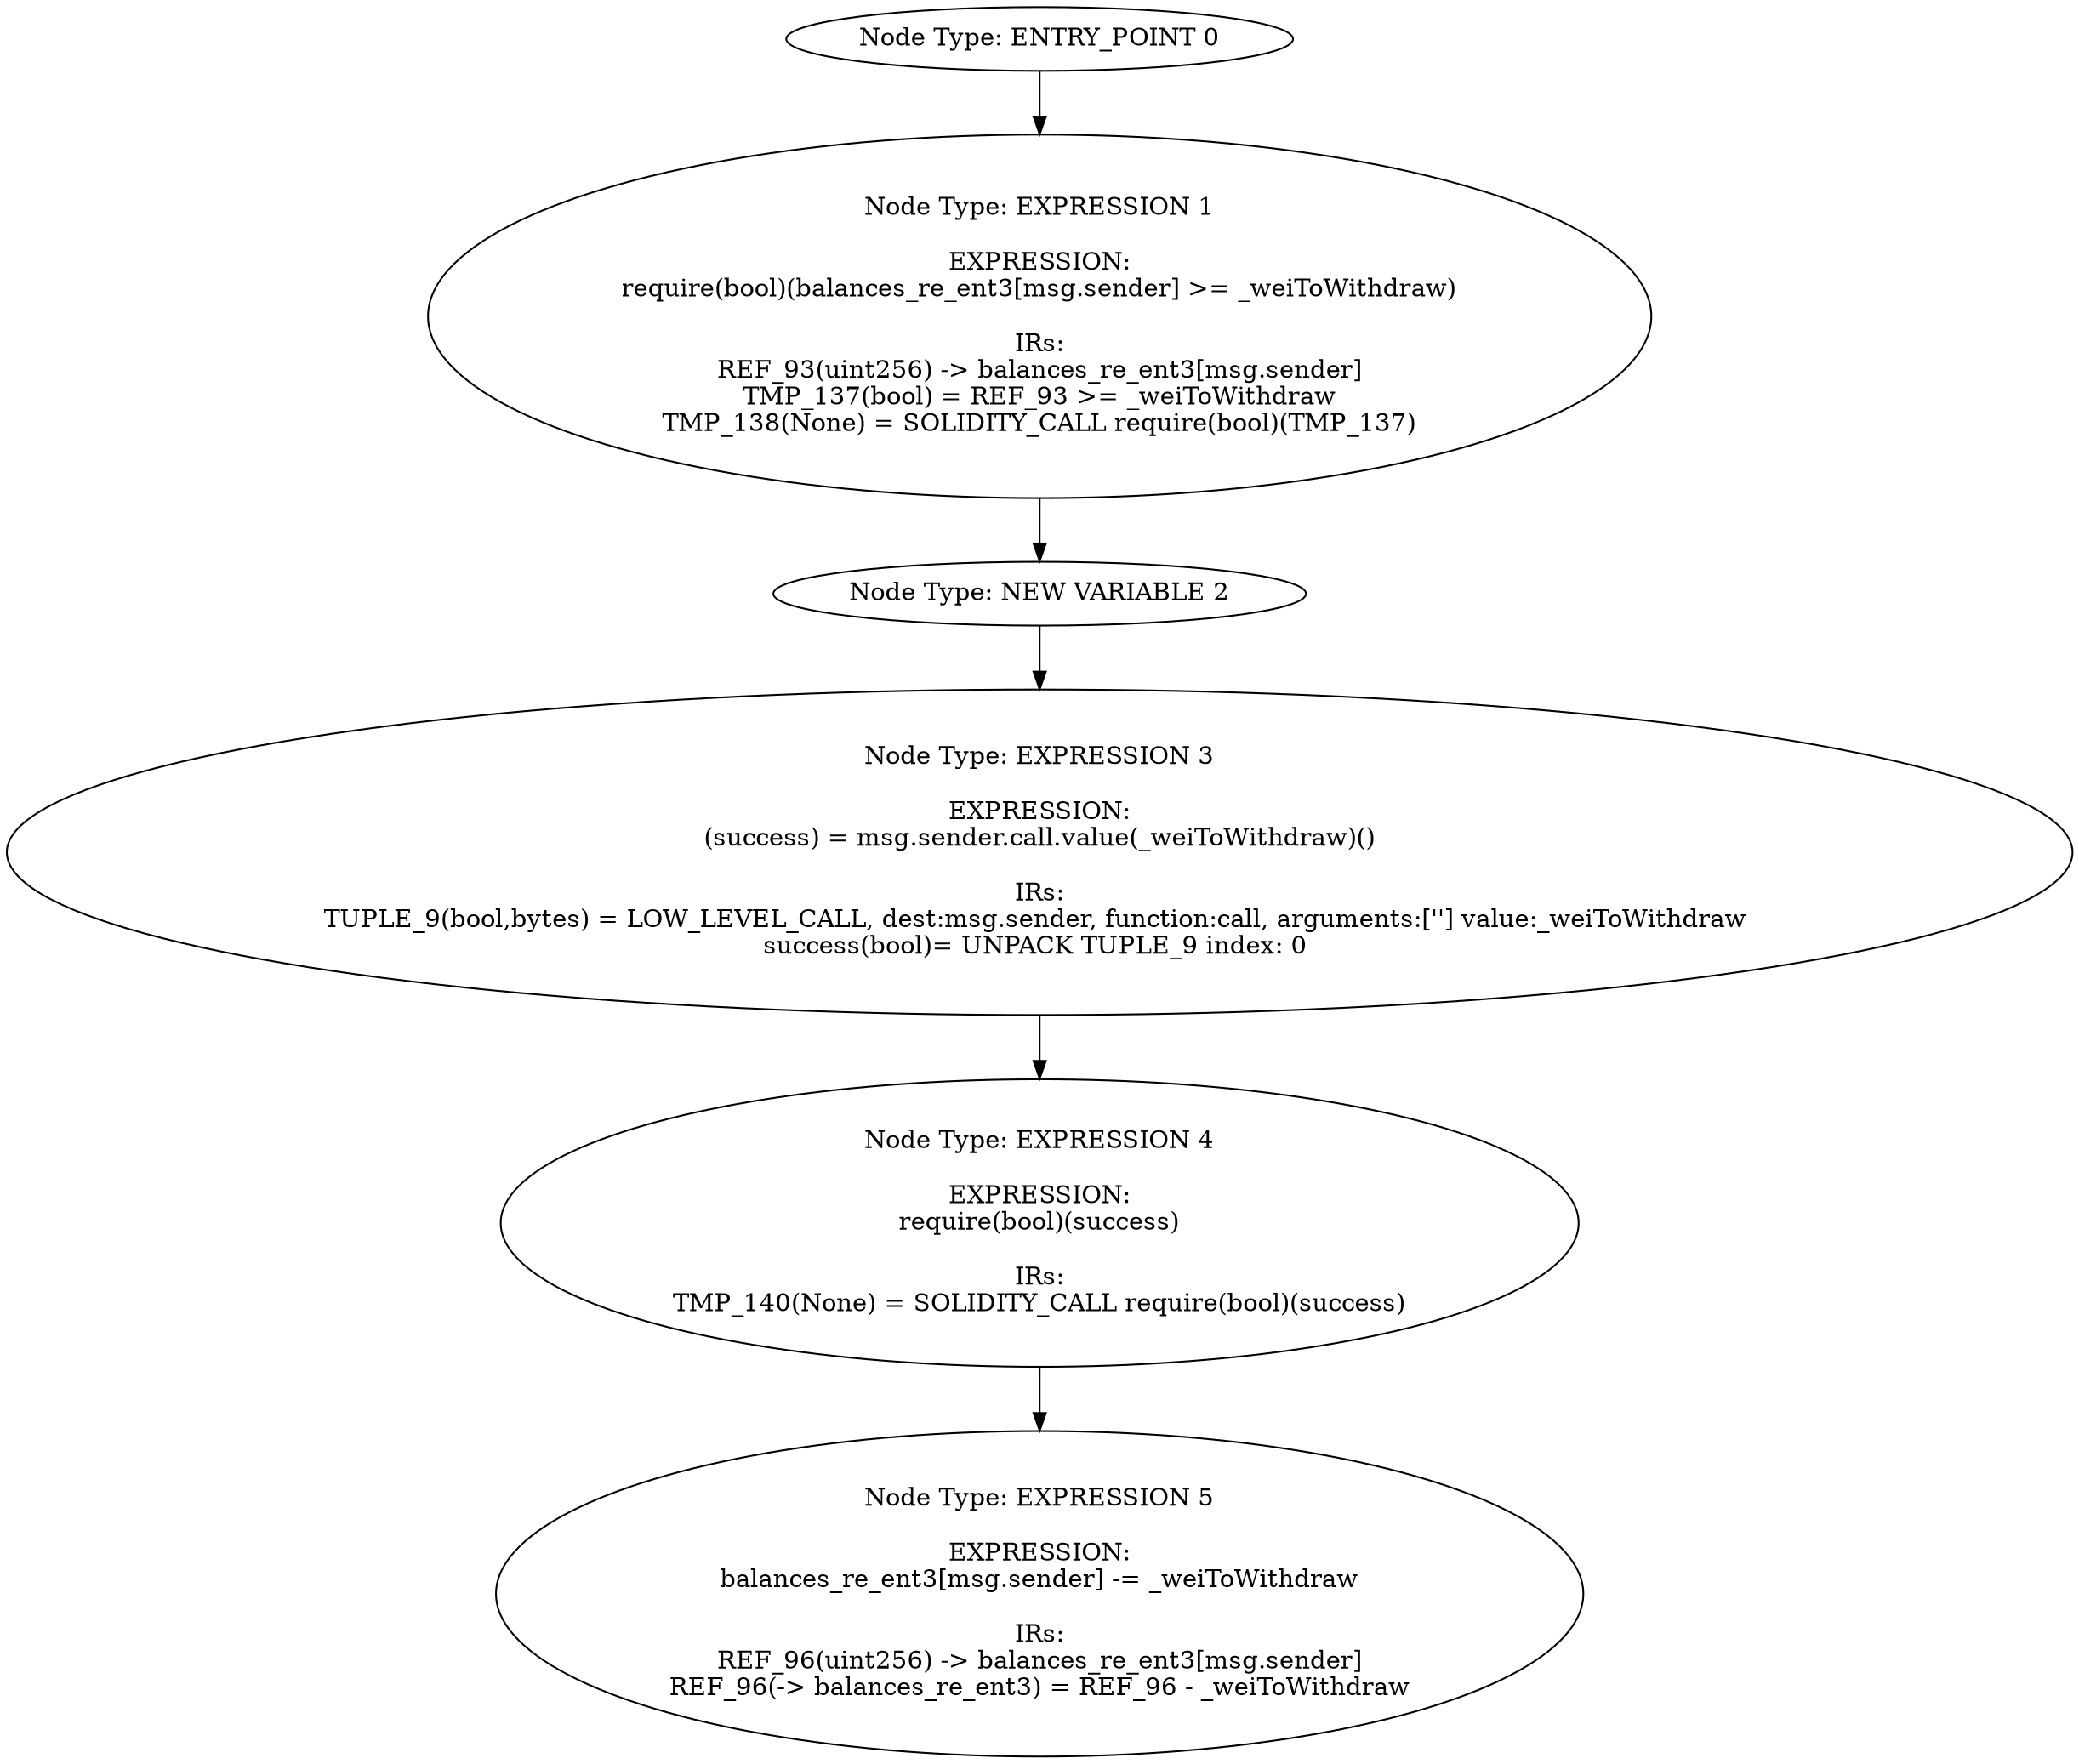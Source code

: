 digraph{
0[label="Node Type: ENTRY_POINT 0
"];
0->1;
1[label="Node Type: EXPRESSION 1

EXPRESSION:
require(bool)(balances_re_ent3[msg.sender] >= _weiToWithdraw)

IRs:
REF_93(uint256) -> balances_re_ent3[msg.sender]
TMP_137(bool) = REF_93 >= _weiToWithdraw
TMP_138(None) = SOLIDITY_CALL require(bool)(TMP_137)"];
1->2;
2[label="Node Type: NEW VARIABLE 2
"];
2->3;
3[label="Node Type: EXPRESSION 3

EXPRESSION:
(success) = msg.sender.call.value(_weiToWithdraw)()

IRs:
TUPLE_9(bool,bytes) = LOW_LEVEL_CALL, dest:msg.sender, function:call, arguments:[''] value:_weiToWithdraw 
success(bool)= UNPACK TUPLE_9 index: 0 "];
3->4;
4[label="Node Type: EXPRESSION 4

EXPRESSION:
require(bool)(success)

IRs:
TMP_140(None) = SOLIDITY_CALL require(bool)(success)"];
4->5;
5[label="Node Type: EXPRESSION 5

EXPRESSION:
balances_re_ent3[msg.sender] -= _weiToWithdraw

IRs:
REF_96(uint256) -> balances_re_ent3[msg.sender]
REF_96(-> balances_re_ent3) = REF_96 - _weiToWithdraw"];
}
